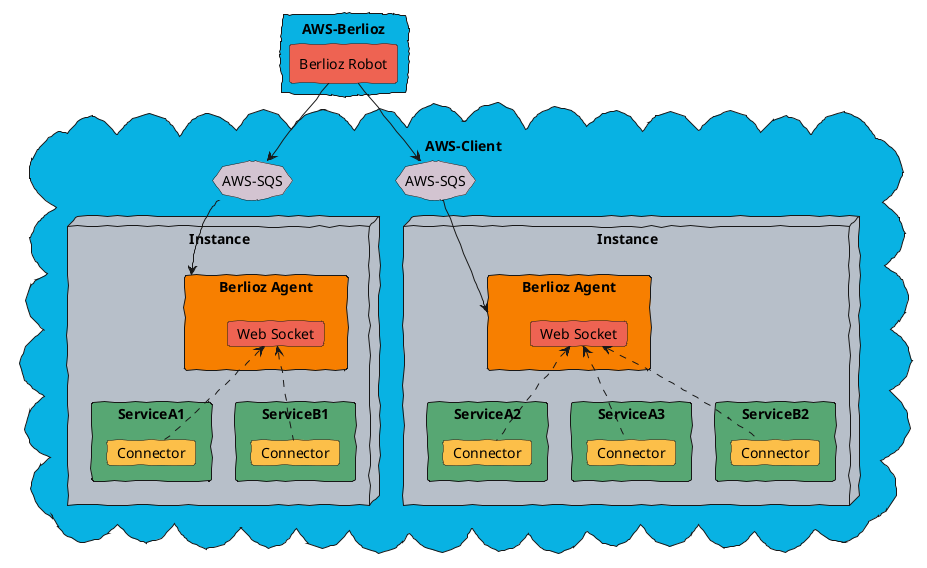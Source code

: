 @startuml

skinparam handwritten true

cloud "AWS-Client" #08B2E3 {

    node "Instance" as Instance2 #B7BFC9 {

        rectangle "Berlioz Agent" as BerliozAgent2 #F77F00 {
            card "Web Socket" as BerliozAgent2WS #EE6352  {

            }
        }

        rectangle ServiceA1 #57A773 {
            card "Connector" as ServiceA1Connector #FCBF49  {

            }
        }

        rectangle ServiceB1 #57A773 {
            card "Connector" as ServiceB1Connector #FCBF49  {

            }
        }

        BerliozAgent2WS <.. ServiceA1Connector
        BerliozAgent2WS <.. ServiceB1Connector
    }

    node "Instance" as Instance1 #B7BFC9 {

        rectangle "Berlioz Agent" as BerliozAgent1 #F77F00 {
            card "Web Socket" as BerliozAgent1WS #EE6352  {

            }
        }

        rectangle ServiceA2 #57A773 {
            card "Connector" as ServiceA2Connector #FCBF49  {

            }
        }

        rectangle ServiceA3 #57A773 {
            card "Connector" as ServiceA3Connector #FCBF49  {

            }
        }

        rectangle ServiceB2 #57A773 {
            card "Connector" as ServiceB2Connector #FCBF49  {

            }
        }

        BerliozAgent1WS <.. ServiceA2Connector
        BerliozAgent1WS <.. ServiceA3Connector
        BerliozAgent1WS <.. ServiceB2Connector
    }


    storage "AWS-SQS" as SQS1 #D3C4D1 {
    }
    SQS1 --> BerliozAgent1

    storage "AWS-SQS" as SQS2 #D3C4D1 {
    }
    SQS2 --> BerliozAgent2

}

cloud "AWS-Berlioz" #08B2E3 {
    rectangle "Berlioz Robot" as BerliozRobot #EE6352 {

    }
}

BerliozRobot --> SQS1
BerliozRobot --> SQS2

@enduml
